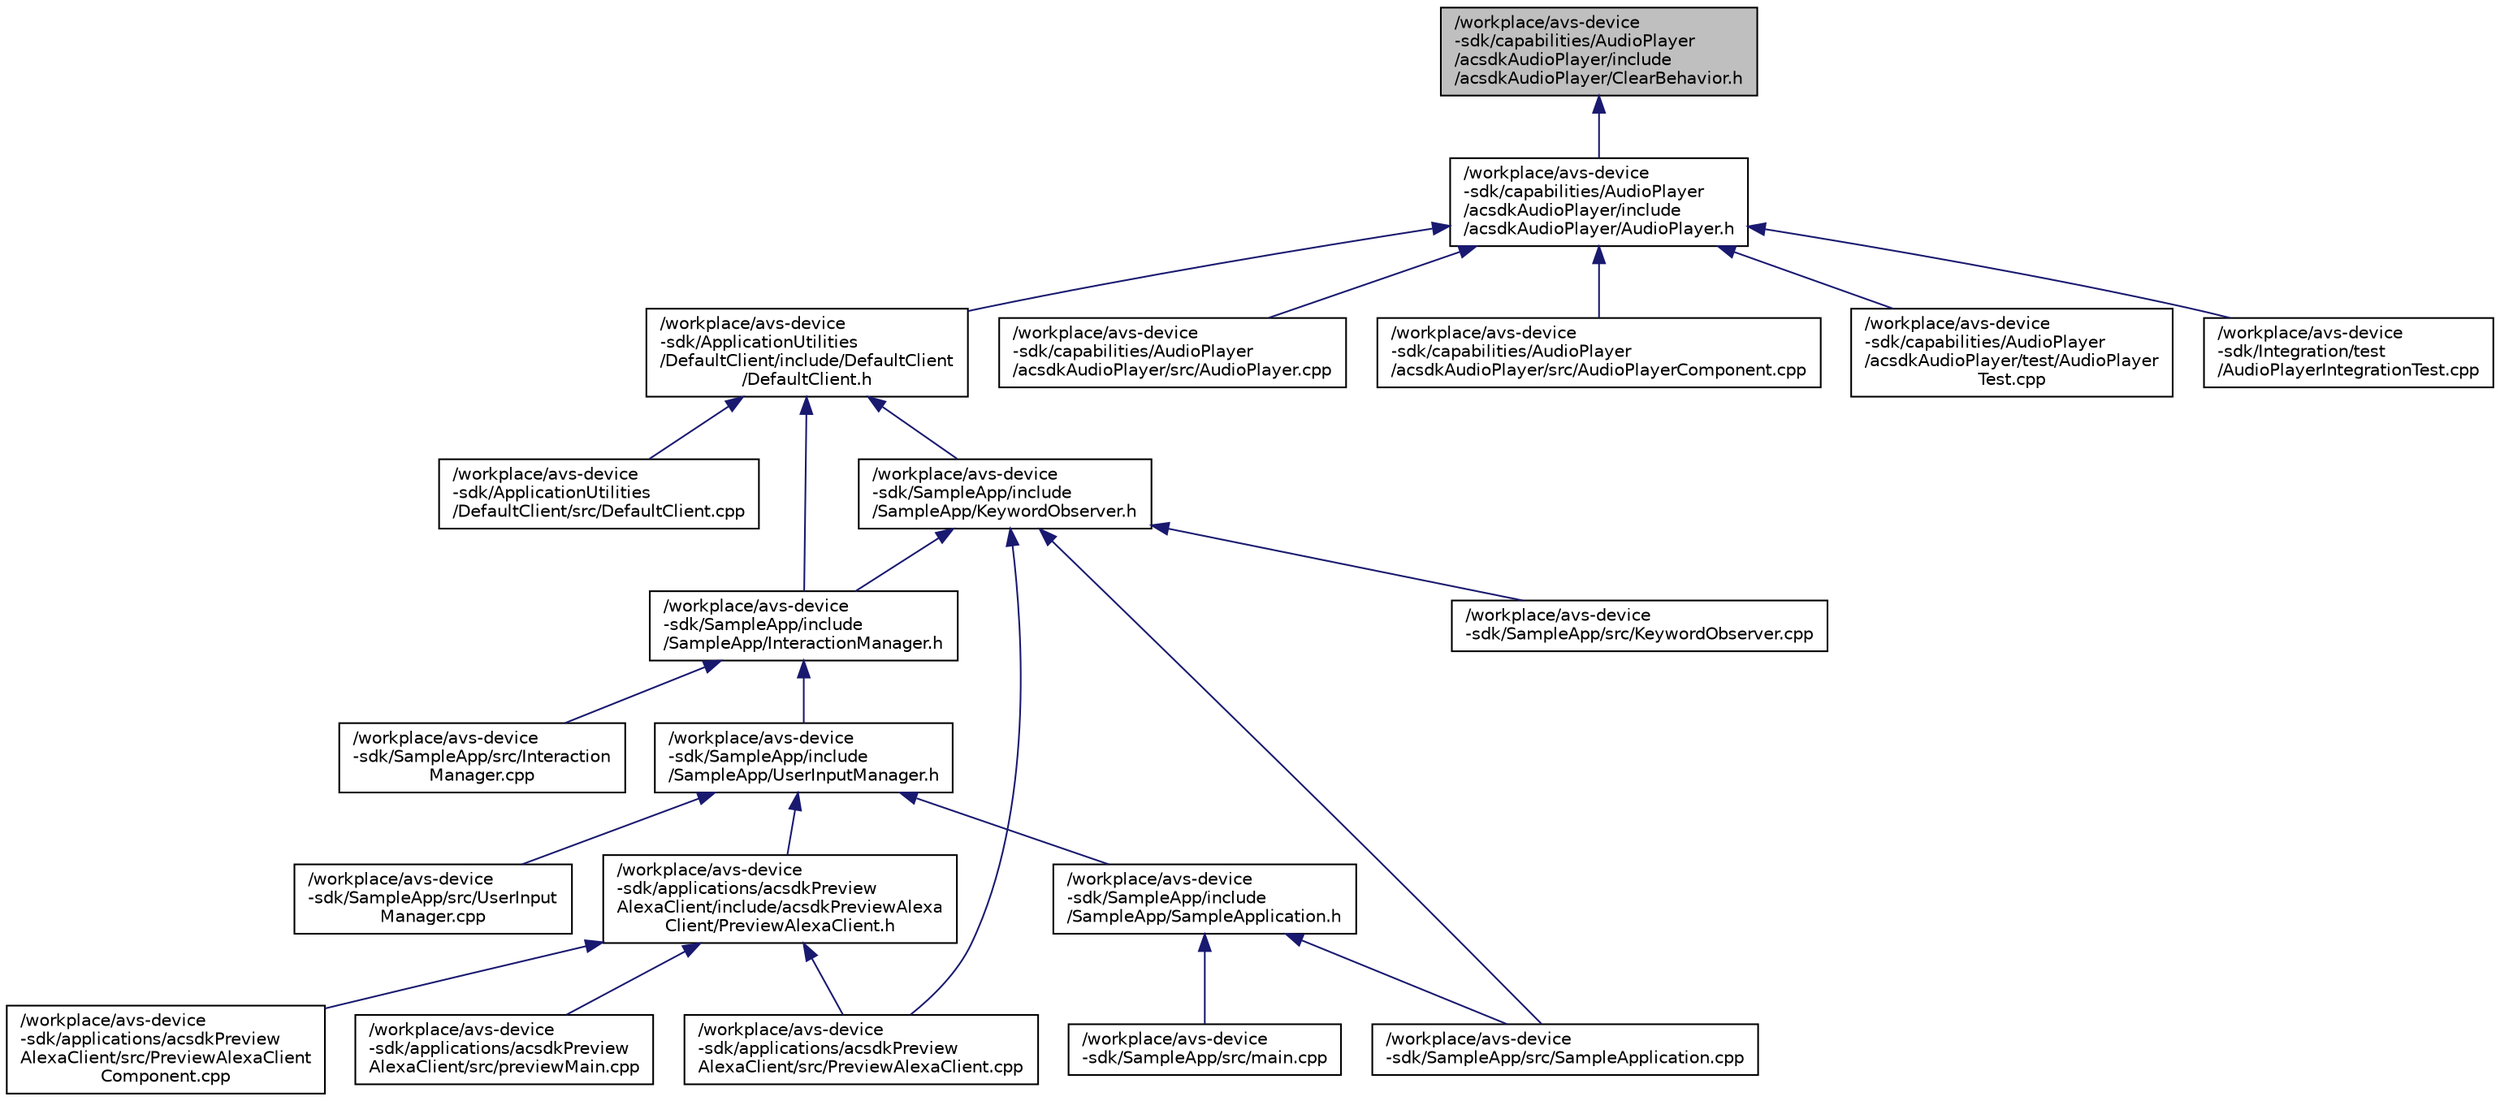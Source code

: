 digraph "/workplace/avs-device-sdk/capabilities/AudioPlayer/acsdkAudioPlayer/include/acsdkAudioPlayer/ClearBehavior.h"
{
  edge [fontname="Helvetica",fontsize="10",labelfontname="Helvetica",labelfontsize="10"];
  node [fontname="Helvetica",fontsize="10",shape=record];
  Node29 [label="/workplace/avs-device\l-sdk/capabilities/AudioPlayer\l/acsdkAudioPlayer/include\l/acsdkAudioPlayer/ClearBehavior.h",height=0.2,width=0.4,color="black", fillcolor="grey75", style="filled", fontcolor="black"];
  Node29 -> Node30 [dir="back",color="midnightblue",fontsize="10",style="solid",fontname="Helvetica"];
  Node30 [label="/workplace/avs-device\l-sdk/capabilities/AudioPlayer\l/acsdkAudioPlayer/include\l/acsdkAudioPlayer/AudioPlayer.h",height=0.2,width=0.4,color="black", fillcolor="white", style="filled",URL="$_audio_player_8h.html"];
  Node30 -> Node31 [dir="back",color="midnightblue",fontsize="10",style="solid",fontname="Helvetica"];
  Node31 [label="/workplace/avs-device\l-sdk/ApplicationUtilities\l/DefaultClient/include/DefaultClient\l/DefaultClient.h",height=0.2,width=0.4,color="black", fillcolor="white", style="filled",URL="$_default_client_8h.html"];
  Node31 -> Node32 [dir="back",color="midnightblue",fontsize="10",style="solid",fontname="Helvetica"];
  Node32 [label="/workplace/avs-device\l-sdk/ApplicationUtilities\l/DefaultClient/src/DefaultClient.cpp",height=0.2,width=0.4,color="black", fillcolor="white", style="filled",URL="$_default_client_8cpp.html"];
  Node31 -> Node33 [dir="back",color="midnightblue",fontsize="10",style="solid",fontname="Helvetica"];
  Node33 [label="/workplace/avs-device\l-sdk/SampleApp/include\l/SampleApp/InteractionManager.h",height=0.2,width=0.4,color="black", fillcolor="white", style="filled",URL="$_interaction_manager_8h.html"];
  Node33 -> Node34 [dir="back",color="midnightblue",fontsize="10",style="solid",fontname="Helvetica"];
  Node34 [label="/workplace/avs-device\l-sdk/SampleApp/include\l/SampleApp/UserInputManager.h",height=0.2,width=0.4,color="black", fillcolor="white", style="filled",URL="$_user_input_manager_8h.html"];
  Node34 -> Node35 [dir="back",color="midnightblue",fontsize="10",style="solid",fontname="Helvetica"];
  Node35 [label="/workplace/avs-device\l-sdk/applications/acsdkPreview\lAlexaClient/include/acsdkPreviewAlexa\lClient/PreviewAlexaClient.h",height=0.2,width=0.4,color="black", fillcolor="white", style="filled",URL="$_preview_alexa_client_8h.html"];
  Node35 -> Node36 [dir="back",color="midnightblue",fontsize="10",style="solid",fontname="Helvetica"];
  Node36 [label="/workplace/avs-device\l-sdk/applications/acsdkPreview\lAlexaClient/src/PreviewAlexaClient.cpp",height=0.2,width=0.4,color="black", fillcolor="white", style="filled",URL="$_preview_alexa_client_8cpp.html"];
  Node35 -> Node37 [dir="back",color="midnightblue",fontsize="10",style="solid",fontname="Helvetica"];
  Node37 [label="/workplace/avs-device\l-sdk/applications/acsdkPreview\lAlexaClient/src/PreviewAlexaClient\lComponent.cpp",height=0.2,width=0.4,color="black", fillcolor="white", style="filled",URL="$_preview_alexa_client_component_8cpp.html"];
  Node35 -> Node38 [dir="back",color="midnightblue",fontsize="10",style="solid",fontname="Helvetica"];
  Node38 [label="/workplace/avs-device\l-sdk/applications/acsdkPreview\lAlexaClient/src/previewMain.cpp",height=0.2,width=0.4,color="black", fillcolor="white", style="filled",URL="$preview_main_8cpp.html"];
  Node34 -> Node39 [dir="back",color="midnightblue",fontsize="10",style="solid",fontname="Helvetica"];
  Node39 [label="/workplace/avs-device\l-sdk/SampleApp/include\l/SampleApp/SampleApplication.h",height=0.2,width=0.4,color="black", fillcolor="white", style="filled",URL="$_sample_application_8h.html"];
  Node39 -> Node40 [dir="back",color="midnightblue",fontsize="10",style="solid",fontname="Helvetica"];
  Node40 [label="/workplace/avs-device\l-sdk/SampleApp/src/main.cpp",height=0.2,width=0.4,color="black", fillcolor="white", style="filled",URL="$main_8cpp.html"];
  Node39 -> Node41 [dir="back",color="midnightblue",fontsize="10",style="solid",fontname="Helvetica"];
  Node41 [label="/workplace/avs-device\l-sdk/SampleApp/src/SampleApplication.cpp",height=0.2,width=0.4,color="black", fillcolor="white", style="filled",URL="$_sample_application_8cpp.html"];
  Node34 -> Node42 [dir="back",color="midnightblue",fontsize="10",style="solid",fontname="Helvetica"];
  Node42 [label="/workplace/avs-device\l-sdk/SampleApp/src/UserInput\lManager.cpp",height=0.2,width=0.4,color="black", fillcolor="white", style="filled",URL="$_user_input_manager_8cpp.html"];
  Node33 -> Node43 [dir="back",color="midnightblue",fontsize="10",style="solid",fontname="Helvetica"];
  Node43 [label="/workplace/avs-device\l-sdk/SampleApp/src/Interaction\lManager.cpp",height=0.2,width=0.4,color="black", fillcolor="white", style="filled",URL="$_interaction_manager_8cpp.html"];
  Node31 -> Node44 [dir="back",color="midnightblue",fontsize="10",style="solid",fontname="Helvetica"];
  Node44 [label="/workplace/avs-device\l-sdk/SampleApp/include\l/SampleApp/KeywordObserver.h",height=0.2,width=0.4,color="black", fillcolor="white", style="filled",URL="$_keyword_observer_8h.html"];
  Node44 -> Node36 [dir="back",color="midnightblue",fontsize="10",style="solid",fontname="Helvetica"];
  Node44 -> Node33 [dir="back",color="midnightblue",fontsize="10",style="solid",fontname="Helvetica"];
  Node44 -> Node45 [dir="back",color="midnightblue",fontsize="10",style="solid",fontname="Helvetica"];
  Node45 [label="/workplace/avs-device\l-sdk/SampleApp/src/KeywordObserver.cpp",height=0.2,width=0.4,color="black", fillcolor="white", style="filled",URL="$_keyword_observer_8cpp.html"];
  Node44 -> Node41 [dir="back",color="midnightblue",fontsize="10",style="solid",fontname="Helvetica"];
  Node30 -> Node46 [dir="back",color="midnightblue",fontsize="10",style="solid",fontname="Helvetica"];
  Node46 [label="/workplace/avs-device\l-sdk/capabilities/AudioPlayer\l/acsdkAudioPlayer/src/AudioPlayer.cpp",height=0.2,width=0.4,color="black", fillcolor="white", style="filled",URL="$_audio_player_8cpp.html"];
  Node30 -> Node47 [dir="back",color="midnightblue",fontsize="10",style="solid",fontname="Helvetica"];
  Node47 [label="/workplace/avs-device\l-sdk/capabilities/AudioPlayer\l/acsdkAudioPlayer/src/AudioPlayerComponent.cpp",height=0.2,width=0.4,color="black", fillcolor="white", style="filled",URL="$_audio_player_component_8cpp.html"];
  Node30 -> Node48 [dir="back",color="midnightblue",fontsize="10",style="solid",fontname="Helvetica"];
  Node48 [label="/workplace/avs-device\l-sdk/capabilities/AudioPlayer\l/acsdkAudioPlayer/test/AudioPlayer\lTest.cpp",height=0.2,width=0.4,color="black", fillcolor="white", style="filled",URL="$_audio_player_test_8cpp.html"];
  Node30 -> Node49 [dir="back",color="midnightblue",fontsize="10",style="solid",fontname="Helvetica"];
  Node49 [label="/workplace/avs-device\l-sdk/Integration/test\l/AudioPlayerIntegrationTest.cpp",height=0.2,width=0.4,color="black", fillcolor="white", style="filled",URL="$_audio_player_integration_test_8cpp.html"];
}
